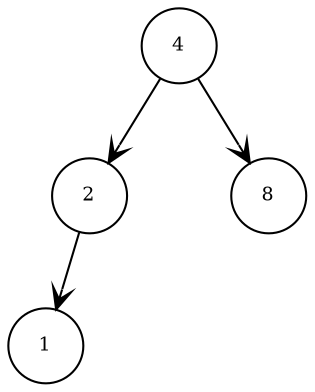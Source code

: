 digraph rbt_2 {
    graph [nodesep=0.1]
    node [shape=circle fontsize=9]
    edge [arrowhead=vee]

    4 [group=4];
    2;
    c4 [group=4]
    8;
    1;
    c8, c4, c2 [style=invis]
    4 -> 2 -> 1
    4 -> c4 [style=invis]
    4 -> 8
    2 -> c2 [style=invis]
}
